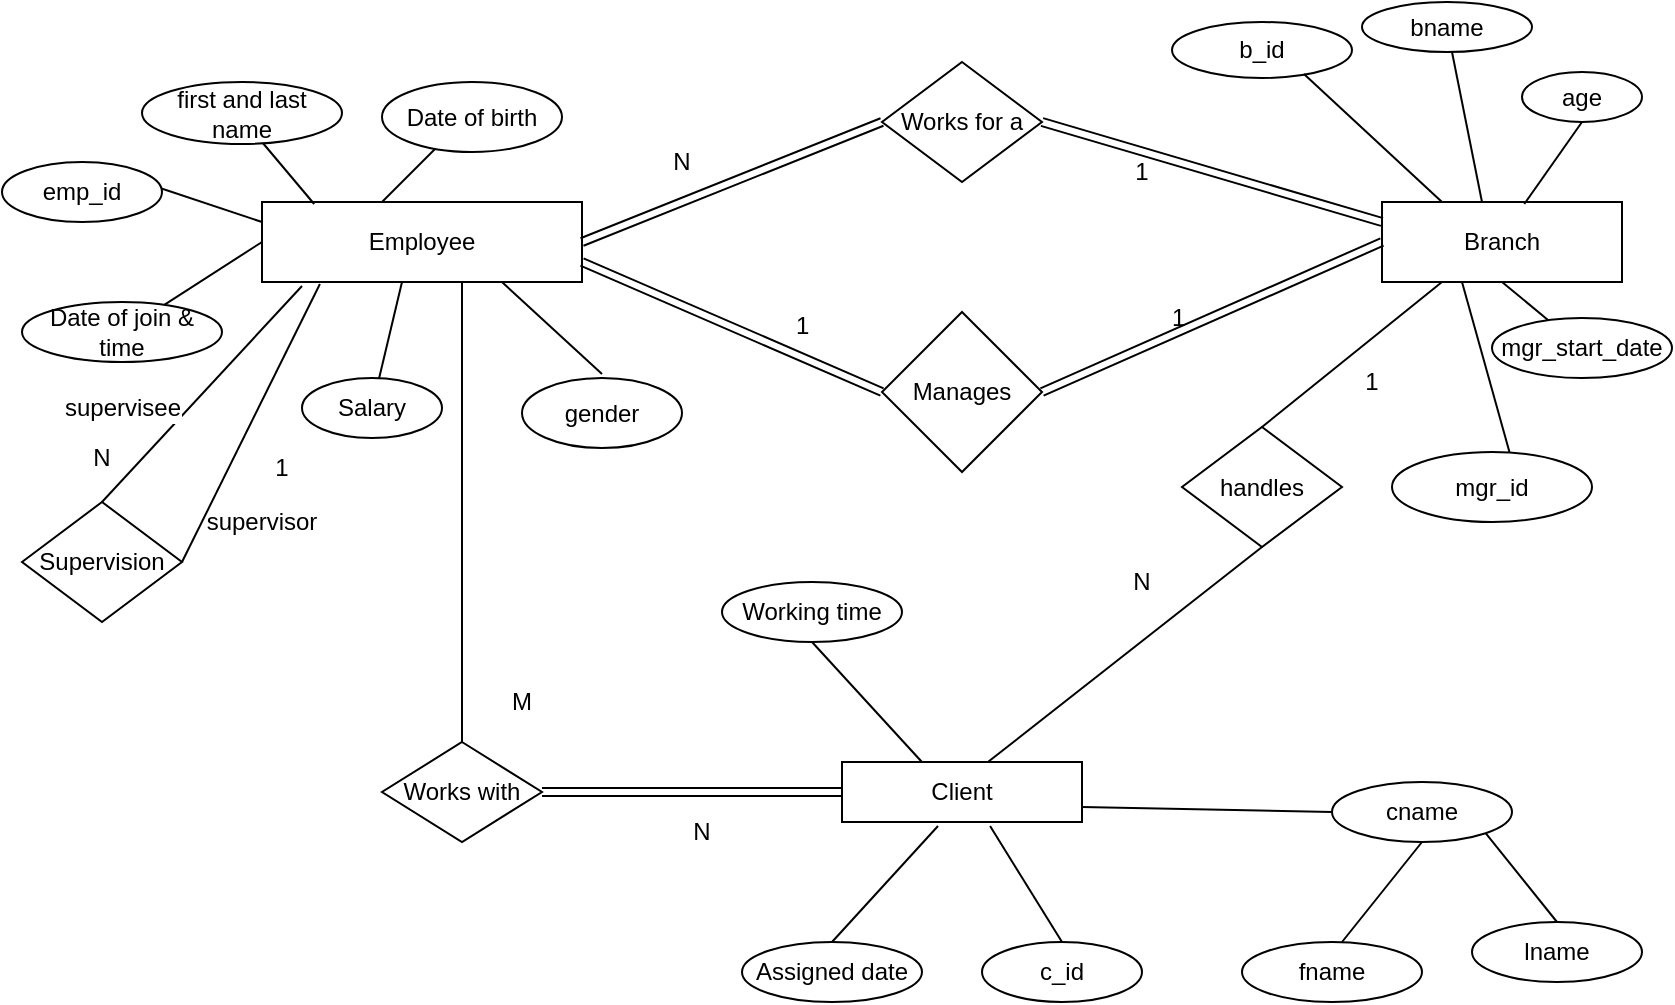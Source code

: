 <mxfile version="10.9.6" type="github"><diagram id="LlEvG9aYim02p4tSRe8d" name="Page-1"><mxGraphModel dx="1553" dy="547" grid="1" gridSize="10" guides="1" tooltips="1" connect="1" arrows="1" fold="1" page="1" pageScale="1" pageWidth="850" pageHeight="1100" math="0" shadow="0"><root><mxCell id="0"/><mxCell id="1" parent="0"/><mxCell id="T1twdccchEP_h2v8wH02-1" value="Employee" style="rounded=0;whiteSpace=wrap;html=1;" vertex="1" parent="1"><mxGeometry x="140" y="140" width="160" height="40" as="geometry"/></mxCell><mxCell id="T1twdccchEP_h2v8wH02-4" value="Salary" style="ellipse;whiteSpace=wrap;html=1;" vertex="1" parent="1"><mxGeometry x="160" y="228" width="70" height="30" as="geometry"/></mxCell><mxCell id="T1twdccchEP_h2v8wH02-6" value="" style="endArrow=none;html=1;" edge="1" parent="1" target="T1twdccchEP_h2v8wH02-7"><mxGeometry width="50" height="50" relative="1" as="geometry"><mxPoint x="140" y="160" as="sourcePoint"/><mxPoint x="80" y="200" as="targetPoint"/></mxGeometry></mxCell><mxCell id="T1twdccchEP_h2v8wH02-7" value="Date of join &amp;amp; time" style="ellipse;whiteSpace=wrap;html=1;" vertex="1" parent="1"><mxGeometry x="20" y="190" width="100" height="30" as="geometry"/></mxCell><mxCell id="T1twdccchEP_h2v8wH02-8" value="" style="endArrow=none;html=1;exitX=0;exitY=0.25;exitDx=0;exitDy=0;" edge="1" parent="1" source="T1twdccchEP_h2v8wH02-1"><mxGeometry width="50" height="50" relative="1" as="geometry"><mxPoint x="130" y="140" as="sourcePoint"/><mxPoint x="80" y="130" as="targetPoint"/></mxGeometry></mxCell><mxCell id="T1twdccchEP_h2v8wH02-14" value="" style="endArrow=none;html=1;" edge="1" parent="1"><mxGeometry width="50" height="50" relative="1" as="geometry"><mxPoint x="30" y="130" as="sourcePoint"/><mxPoint x="80" y="130" as="targetPoint"/></mxGeometry></mxCell><mxCell id="T1twdccchEP_h2v8wH02-15" value="emp_id" style="ellipse;whiteSpace=wrap;html=1;" vertex="1" parent="1"><mxGeometry x="10" y="120" width="80" height="30" as="geometry"/></mxCell><mxCell id="T1twdccchEP_h2v8wH02-17" value="" style="endArrow=none;html=1;exitX=0.163;exitY=0.025;exitDx=0;exitDy=0;exitPerimeter=0;" edge="1" parent="1" source="T1twdccchEP_h2v8wH02-1"><mxGeometry width="50" height="50" relative="1" as="geometry"><mxPoint x="160" y="130" as="sourcePoint"/><mxPoint x="140" y="110" as="targetPoint"/></mxGeometry></mxCell><mxCell id="T1twdccchEP_h2v8wH02-18" value="first and last name" style="ellipse;whiteSpace=wrap;html=1;" vertex="1" parent="1"><mxGeometry x="80" y="80" width="100" height="31" as="geometry"/></mxCell><mxCell id="T1twdccchEP_h2v8wH02-19" value="" style="endArrow=none;html=1;exitX=0.375;exitY=0;exitDx=0;exitDy=0;exitPerimeter=0;" edge="1" parent="1" source="T1twdccchEP_h2v8wH02-1"><mxGeometry width="50" height="50" relative="1" as="geometry"><mxPoint x="200" y="130" as="sourcePoint"/><mxPoint x="230" y="110" as="targetPoint"/></mxGeometry></mxCell><mxCell id="T1twdccchEP_h2v8wH02-20" value="Date of birth" style="ellipse;whiteSpace=wrap;html=1;" vertex="1" parent="1"><mxGeometry x="200" y="80" width="90" height="35" as="geometry"/></mxCell><mxCell id="T1twdccchEP_h2v8wH02-22" value="" style="endArrow=none;html=1;" edge="1" parent="1" source="T1twdccchEP_h2v8wH02-4"><mxGeometry width="50" height="50" relative="1" as="geometry"><mxPoint x="180" y="220" as="sourcePoint"/><mxPoint x="210" y="180" as="targetPoint"/></mxGeometry></mxCell><mxCell id="T1twdccchEP_h2v8wH02-23" value="" style="endArrow=none;html=1;entryX=0.75;entryY=1;entryDx=0;entryDy=0;" edge="1" parent="1" target="T1twdccchEP_h2v8wH02-1"><mxGeometry width="50" height="50" relative="1" as="geometry"><mxPoint x="310" y="226" as="sourcePoint"/><mxPoint x="290" y="230" as="targetPoint"/></mxGeometry></mxCell><mxCell id="T1twdccchEP_h2v8wH02-24" value="gender" style="ellipse;whiteSpace=wrap;html=1;" vertex="1" parent="1"><mxGeometry x="270" y="228" width="80" height="35" as="geometry"/></mxCell><mxCell id="T1twdccchEP_h2v8wH02-25" value="Works for a" style="rhombus;whiteSpace=wrap;html=1;" vertex="1" parent="1"><mxGeometry x="450" y="70" width="80" height="60" as="geometry"/></mxCell><mxCell id="T1twdccchEP_h2v8wH02-30" value="" style="shape=link;html=1;exitX=1;exitY=0.5;exitDx=0;exitDy=0;entryX=0;entryY=0.5;entryDx=0;entryDy=0;" edge="1" parent="1" source="T1twdccchEP_h2v8wH02-1" target="T1twdccchEP_h2v8wH02-25"><mxGeometry width="50" height="50" relative="1" as="geometry"><mxPoint x="330" y="190" as="sourcePoint"/><mxPoint x="400" y="160" as="targetPoint"/></mxGeometry></mxCell><mxCell id="T1twdccchEP_h2v8wH02-31" value="Branch" style="rounded=0;whiteSpace=wrap;html=1;" vertex="1" parent="1"><mxGeometry x="700" y="140" width="120" height="40" as="geometry"/></mxCell><mxCell id="T1twdccchEP_h2v8wH02-34" value="" style="endArrow=none;html=1;exitX=0.59;exitY=0.029;exitDx=0;exitDy=0;exitPerimeter=0;" edge="1" parent="1" source="T1twdccchEP_h2v8wH02-35"><mxGeometry width="50" height="50" relative="1" as="geometry"><mxPoint x="710" y="210" as="sourcePoint"/><mxPoint x="740" y="180" as="targetPoint"/></mxGeometry></mxCell><mxCell id="T1twdccchEP_h2v8wH02-35" value="mgr_id" style="ellipse;whiteSpace=wrap;html=1;" vertex="1" parent="1"><mxGeometry x="705" y="265" width="100" height="35" as="geometry"/></mxCell><mxCell id="T1twdccchEP_h2v8wH02-36" value="" style="endArrow=none;html=1;entryX=0.5;entryY=1;entryDx=0;entryDy=0;" edge="1" parent="1" source="T1twdccchEP_h2v8wH02-37" target="T1twdccchEP_h2v8wH02-31"><mxGeometry width="50" height="50" relative="1" as="geometry"><mxPoint x="790" y="210" as="sourcePoint"/><mxPoint x="840" y="190" as="targetPoint"/></mxGeometry></mxCell><mxCell id="T1twdccchEP_h2v8wH02-37" value="mgr_start_date" style="ellipse;whiteSpace=wrap;html=1;" vertex="1" parent="1"><mxGeometry x="755" y="198" width="90" height="30" as="geometry"/></mxCell><mxCell id="T1twdccchEP_h2v8wH02-38" value="bname" style="ellipse;whiteSpace=wrap;html=1;" vertex="1" parent="1"><mxGeometry x="690" y="40" width="85" height="25" as="geometry"/></mxCell><mxCell id="T1twdccchEP_h2v8wH02-39" value="" style="endArrow=none;html=1;" edge="1" parent="1" target="T1twdccchEP_h2v8wH02-38"><mxGeometry width="50" height="50" relative="1" as="geometry"><mxPoint x="750" y="140" as="sourcePoint"/><mxPoint x="760" y="120" as="targetPoint"/></mxGeometry></mxCell><mxCell id="T1twdccchEP_h2v8wH02-45" value="age" style="ellipse;whiteSpace=wrap;html=1;" vertex="1" parent="1"><mxGeometry x="770" y="75" width="60" height="25" as="geometry"/></mxCell><mxCell id="T1twdccchEP_h2v8wH02-47" value="" style="endArrow=none;html=1;exitX=0.593;exitY=0.025;exitDx=0;exitDy=0;exitPerimeter=0;entryX=0.5;entryY=1;entryDx=0;entryDy=0;" edge="1" parent="1" source="T1twdccchEP_h2v8wH02-31" target="T1twdccchEP_h2v8wH02-45"><mxGeometry width="50" height="50" relative="1" as="geometry"><mxPoint x="780" y="150" as="sourcePoint"/><mxPoint x="830" y="100" as="targetPoint"/></mxGeometry></mxCell><mxCell id="T1twdccchEP_h2v8wH02-48" value="" style="shape=link;html=1;exitX=1;exitY=0.5;exitDx=0;exitDy=0;entryX=0;entryY=0.25;entryDx=0;entryDy=0;" edge="1" parent="1" source="T1twdccchEP_h2v8wH02-25" target="T1twdccchEP_h2v8wH02-31"><mxGeometry width="50" height="50" relative="1" as="geometry"><mxPoint x="580" y="190" as="sourcePoint"/><mxPoint x="630" y="140" as="targetPoint"/></mxGeometry></mxCell><mxCell id="T1twdccchEP_h2v8wH02-49" value="Manages" style="rhombus;whiteSpace=wrap;html=1;" vertex="1" parent="1"><mxGeometry x="450" y="195" width="80" height="80" as="geometry"/></mxCell><mxCell id="T1twdccchEP_h2v8wH02-50" value="" style="shape=link;html=1;entryX=0;entryY=0.5;entryDx=0;entryDy=0;" edge="1" parent="1" target="T1twdccchEP_h2v8wH02-49"><mxGeometry width="50" height="50" relative="1" as="geometry"><mxPoint x="300" y="170" as="sourcePoint"/><mxPoint x="360" y="160" as="targetPoint"/></mxGeometry></mxCell><mxCell id="T1twdccchEP_h2v8wH02-51" value="" style="shape=link;html=1;exitX=1;exitY=0.5;exitDx=0;exitDy=0;" edge="1" parent="1" source="T1twdccchEP_h2v8wH02-49"><mxGeometry width="50" height="50" relative="1" as="geometry"><mxPoint x="660" y="200" as="sourcePoint"/><mxPoint x="700" y="160" as="targetPoint"/></mxGeometry></mxCell><mxCell id="T1twdccchEP_h2v8wH02-53" value="Client" style="rounded=0;whiteSpace=wrap;html=1;" vertex="1" parent="1"><mxGeometry x="430" y="420" width="120" height="30" as="geometry"/></mxCell><mxCell id="T1twdccchEP_h2v8wH02-54" value="handles" style="rhombus;whiteSpace=wrap;html=1;" vertex="1" parent="1"><mxGeometry x="600" y="252.5" width="80" height="60" as="geometry"/></mxCell><mxCell id="T1twdccchEP_h2v8wH02-59" value="" style="endArrow=none;html=1;entryX=0.5;entryY=1;entryDx=0;entryDy=0;exitX=0.608;exitY=0;exitDx=0;exitDy=0;exitPerimeter=0;" edge="1" parent="1" source="T1twdccchEP_h2v8wH02-53" target="T1twdccchEP_h2v8wH02-54"><mxGeometry width="50" height="50" relative="1" as="geometry"><mxPoint x="560" y="380" as="sourcePoint"/><mxPoint x="610" y="330" as="targetPoint"/></mxGeometry></mxCell><mxCell id="T1twdccchEP_h2v8wH02-60" value="Works with" style="rhombus;whiteSpace=wrap;html=1;" vertex="1" parent="1"><mxGeometry x="200" y="410" width="80" height="50" as="geometry"/></mxCell><mxCell id="T1twdccchEP_h2v8wH02-61" value="Supervision" style="rhombus;whiteSpace=wrap;html=1;direction=north;" vertex="1" parent="1"><mxGeometry x="20" y="290" width="80" height="60" as="geometry"/></mxCell><mxCell id="T1twdccchEP_h2v8wH02-62" value="" style="shape=link;html=1;exitX=1;exitY=0.5;exitDx=0;exitDy=0;entryX=0;entryY=0.5;entryDx=0;entryDy=0;" edge="1" parent="1" source="T1twdccchEP_h2v8wH02-60" target="T1twdccchEP_h2v8wH02-53"><mxGeometry width="50" height="50" relative="1" as="geometry"><mxPoint x="310" y="460" as="sourcePoint"/><mxPoint x="360" y="410" as="targetPoint"/></mxGeometry></mxCell><mxCell id="T1twdccchEP_h2v8wH02-63" value="" style="endArrow=none;html=1;entryX=0.25;entryY=1;entryDx=0;entryDy=0;exitX=0.5;exitY=0;exitDx=0;exitDy=0;" edge="1" parent="1" source="T1twdccchEP_h2v8wH02-54" target="T1twdccchEP_h2v8wH02-31"><mxGeometry width="50" height="50" relative="1" as="geometry"><mxPoint x="710" y="230" as="sourcePoint"/><mxPoint x="740" y="190" as="targetPoint"/></mxGeometry></mxCell><mxCell id="T1twdccchEP_h2v8wH02-64" value="" style="endArrow=none;html=1;entryX=0.625;entryY=1;entryDx=0;entryDy=0;entryPerimeter=0;exitX=0.5;exitY=0;exitDx=0;exitDy=0;" edge="1" parent="1" source="T1twdccchEP_h2v8wH02-60" target="T1twdccchEP_h2v8wH02-1"><mxGeometry width="50" height="50" relative="1" as="geometry"><mxPoint x="220" y="230" as="sourcePoint"/><mxPoint x="270" y="180" as="targetPoint"/></mxGeometry></mxCell><mxCell id="T1twdccchEP_h2v8wH02-65" value="Assigned date" style="ellipse;whiteSpace=wrap;html=1;" vertex="1" parent="1"><mxGeometry x="380" y="510" width="90" height="30" as="geometry"/></mxCell><mxCell id="T1twdccchEP_h2v8wH02-66" value="c_id" style="ellipse;whiteSpace=wrap;html=1;" vertex="1" parent="1"><mxGeometry x="500" y="510" width="80" height="30" as="geometry"/></mxCell><mxCell id="T1twdccchEP_h2v8wH02-67" value="cname" style="ellipse;whiteSpace=wrap;html=1;" vertex="1" parent="1"><mxGeometry x="675" y="430" width="90" height="30" as="geometry"/></mxCell><mxCell id="T1twdccchEP_h2v8wH02-68" value="lname" style="ellipse;whiteSpace=wrap;html=1;" vertex="1" parent="1"><mxGeometry x="745" y="500" width="85" height="30" as="geometry"/></mxCell><mxCell id="T1twdccchEP_h2v8wH02-69" value="fname" style="ellipse;whiteSpace=wrap;html=1;" vertex="1" parent="1"><mxGeometry x="630" y="510" width="90" height="30" as="geometry"/></mxCell><mxCell id="T1twdccchEP_h2v8wH02-70" value="" style="endArrow=none;html=1;exitX=1;exitY=0.75;exitDx=0;exitDy=0;entryX=0;entryY=0.5;entryDx=0;entryDy=0;" edge="1" parent="1" source="T1twdccchEP_h2v8wH02-53" target="T1twdccchEP_h2v8wH02-67"><mxGeometry width="50" height="50" relative="1" as="geometry"><mxPoint x="550" y="470" as="sourcePoint"/><mxPoint x="670" y="443" as="targetPoint"/></mxGeometry></mxCell><mxCell id="T1twdccchEP_h2v8wH02-71" value="" style="endArrow=none;html=1;" edge="1" parent="1"><mxGeometry width="50" height="50" relative="1" as="geometry"><mxPoint x="680" y="510" as="sourcePoint"/><mxPoint x="720" y="460" as="targetPoint"/></mxGeometry></mxCell><mxCell id="T1twdccchEP_h2v8wH02-72" value="" style="endArrow=none;html=1;exitX=1;exitY=1;exitDx=0;exitDy=0;entryX=0.5;entryY=0;entryDx=0;entryDy=0;" edge="1" parent="1" source="T1twdccchEP_h2v8wH02-67" target="T1twdccchEP_h2v8wH02-68"><mxGeometry width="50" height="50" relative="1" as="geometry"><mxPoint x="750" y="500" as="sourcePoint"/><mxPoint x="800" y="450" as="targetPoint"/></mxGeometry></mxCell><mxCell id="T1twdccchEP_h2v8wH02-73" value="" style="endArrow=none;html=1;exitX=0.5;exitY=0;exitDx=0;exitDy=0;entryX=0.617;entryY=1.067;entryDx=0;entryDy=0;entryPerimeter=0;" edge="1" parent="1" source="T1twdccchEP_h2v8wH02-66" target="T1twdccchEP_h2v8wH02-53"><mxGeometry width="50" height="50" relative="1" as="geometry"><mxPoint x="490" y="500" as="sourcePoint"/><mxPoint x="540" y="450" as="targetPoint"/></mxGeometry></mxCell><mxCell id="T1twdccchEP_h2v8wH02-74" value="" style="endArrow=none;html=1;entryX=0.4;entryY=1.067;entryDx=0;entryDy=0;entryPerimeter=0;exitX=0.5;exitY=0;exitDx=0;exitDy=0;" edge="1" parent="1" source="T1twdccchEP_h2v8wH02-65" target="T1twdccchEP_h2v8wH02-53"><mxGeometry width="50" height="50" relative="1" as="geometry"><mxPoint x="430" y="500" as="sourcePoint"/><mxPoint x="490" y="450" as="targetPoint"/></mxGeometry></mxCell><mxCell id="T1twdccchEP_h2v8wH02-76" value="" style="endArrow=none;html=1;exitX=1;exitY=0.5;exitDx=0;exitDy=0;entryX=0.125;entryY=1.05;entryDx=0;entryDy=0;entryPerimeter=0;" edge="1" parent="1" source="T1twdccchEP_h2v8wH02-61" target="T1twdccchEP_h2v8wH02-1"><mxGeometry width="50" height="50" relative="1" as="geometry"><mxPoint x="80" y="290" as="sourcePoint"/><mxPoint x="130" y="240" as="targetPoint"/></mxGeometry></mxCell><mxCell id="T1twdccchEP_h2v8wH02-78" value="supervisee" style="text;html=1;resizable=0;points=[];align=center;verticalAlign=middle;labelBackgroundColor=#ffffff;direction=north;" vertex="1" connectable="0" parent="T1twdccchEP_h2v8wH02-76"><mxGeometry x="-0.171" y="3" relative="1" as="geometry"><mxPoint x="-29" as="offset"/></mxGeometry></mxCell><mxCell id="T1twdccchEP_h2v8wH02-77" value="" style="endArrow=none;html=1;exitX=0.5;exitY=1;exitDx=0;exitDy=0;entryX=0.181;entryY=1.025;entryDx=0;entryDy=0;entryPerimeter=0;" edge="1" parent="1" source="T1twdccchEP_h2v8wH02-61" target="T1twdccchEP_h2v8wH02-1"><mxGeometry width="50" height="50" relative="1" as="geometry"><mxPoint x="90" y="350" as="sourcePoint"/><mxPoint x="140" y="300" as="targetPoint"/></mxGeometry></mxCell><mxCell id="T1twdccchEP_h2v8wH02-80" value="supervisor" style="text;html=1;strokeColor=none;fillColor=none;align=center;verticalAlign=middle;whiteSpace=wrap;rounded=0;" vertex="1" parent="1"><mxGeometry x="120" y="290" width="40" height="20" as="geometry"/></mxCell><mxCell id="T1twdccchEP_h2v8wH02-82" value="b_id" style="ellipse;whiteSpace=wrap;html=1;" vertex="1" parent="1"><mxGeometry x="595" y="50" width="90" height="28" as="geometry"/></mxCell><mxCell id="T1twdccchEP_h2v8wH02-83" value="" style="endArrow=none;html=1;entryX=0.25;entryY=0;entryDx=0;entryDy=0;exitX=0.733;exitY=0.929;exitDx=0;exitDy=0;exitPerimeter=0;" edge="1" parent="1" source="T1twdccchEP_h2v8wH02-82" target="T1twdccchEP_h2v8wH02-31"><mxGeometry width="50" height="50" relative="1" as="geometry"><mxPoint x="680" y="80" as="sourcePoint"/><mxPoint x="690" y="32" as="targetPoint"/></mxGeometry></mxCell><mxCell id="T1twdccchEP_h2v8wH02-85" value="N" style="text;html=1;strokeColor=none;fillColor=none;align=center;verticalAlign=middle;whiteSpace=wrap;rounded=0;" vertex="1" parent="1"><mxGeometry x="330" y="110" width="40" height="20" as="geometry"/></mxCell><mxCell id="T1twdccchEP_h2v8wH02-86" value="1" style="text;html=1;strokeColor=none;fillColor=none;align=center;verticalAlign=middle;whiteSpace=wrap;rounded=0;" vertex="1" parent="1"><mxGeometry x="560" y="115" width="40" height="20" as="geometry"/></mxCell><mxCell id="T1twdccchEP_h2v8wH02-87" value="1" style="text;html=1;strokeColor=none;fillColor=none;align=center;verticalAlign=middle;whiteSpace=wrap;rounded=0;" vertex="1" parent="1"><mxGeometry x="675" y="220" width="40" height="20" as="geometry"/></mxCell><mxCell id="T1twdccchEP_h2v8wH02-88" value="N" style="text;html=1;strokeColor=none;fillColor=none;align=center;verticalAlign=middle;whiteSpace=wrap;rounded=0;" vertex="1" parent="1"><mxGeometry x="560" y="320" width="40" height="20" as="geometry"/></mxCell><mxCell id="T1twdccchEP_h2v8wH02-89" value="N" style="text;html=1;strokeColor=none;fillColor=none;align=center;verticalAlign=middle;whiteSpace=wrap;rounded=0;" vertex="1" parent="1"><mxGeometry x="40" y="258" width="40" height="20" as="geometry"/></mxCell><mxCell id="T1twdccchEP_h2v8wH02-94" value="1" style="text;html=1;strokeColor=none;fillColor=none;align=center;verticalAlign=middle;whiteSpace=wrap;rounded=0;" vertex="1" parent="1"><mxGeometry x="130" y="263" width="40" height="20" as="geometry"/></mxCell><mxCell id="T1twdccchEP_h2v8wH02-95" value="Working time" style="ellipse;whiteSpace=wrap;html=1;" vertex="1" parent="1"><mxGeometry x="370" y="330" width="90" height="30" as="geometry"/></mxCell><mxCell id="T1twdccchEP_h2v8wH02-96" value="" style="endArrow=none;html=1;entryX=0.5;entryY=1;entryDx=0;entryDy=0;exitX=0.333;exitY=0;exitDx=0;exitDy=0;exitPerimeter=0;" edge="1" parent="1" source="T1twdccchEP_h2v8wH02-53" target="T1twdccchEP_h2v8wH02-95"><mxGeometry width="50" height="50" relative="1" as="geometry"><mxPoint x="460" y="416" as="sourcePoint"/><mxPoint x="430" y="370" as="targetPoint"/></mxGeometry></mxCell><mxCell id="T1twdccchEP_h2v8wH02-99" value="M" style="text;html=1;strokeColor=none;fillColor=none;align=center;verticalAlign=middle;whiteSpace=wrap;rounded=0;" vertex="1" parent="1"><mxGeometry x="250" y="380" width="40" height="20" as="geometry"/></mxCell><mxCell id="T1twdccchEP_h2v8wH02-100" value="N" style="text;html=1;strokeColor=none;fillColor=none;align=center;verticalAlign=middle;whiteSpace=wrap;rounded=0;" vertex="1" parent="1"><mxGeometry x="340" y="445" width="40" height="20" as="geometry"/></mxCell><mxCell id="T1twdccchEP_h2v8wH02-103" value="1" style="text;html=1;resizable=0;points=[];autosize=1;align=left;verticalAlign=top;spacingTop=-4;" vertex="1" parent="1"><mxGeometry x="405" y="192" width="20" height="20" as="geometry"/></mxCell><mxCell id="T1twdccchEP_h2v8wH02-104" value="1" style="text;html=1;resizable=0;points=[];autosize=1;align=left;verticalAlign=top;spacingTop=-4;" vertex="1" parent="1"><mxGeometry x="593" y="188" width="20" height="20" as="geometry"/></mxCell></root></mxGraphModel></diagram></mxfile>
